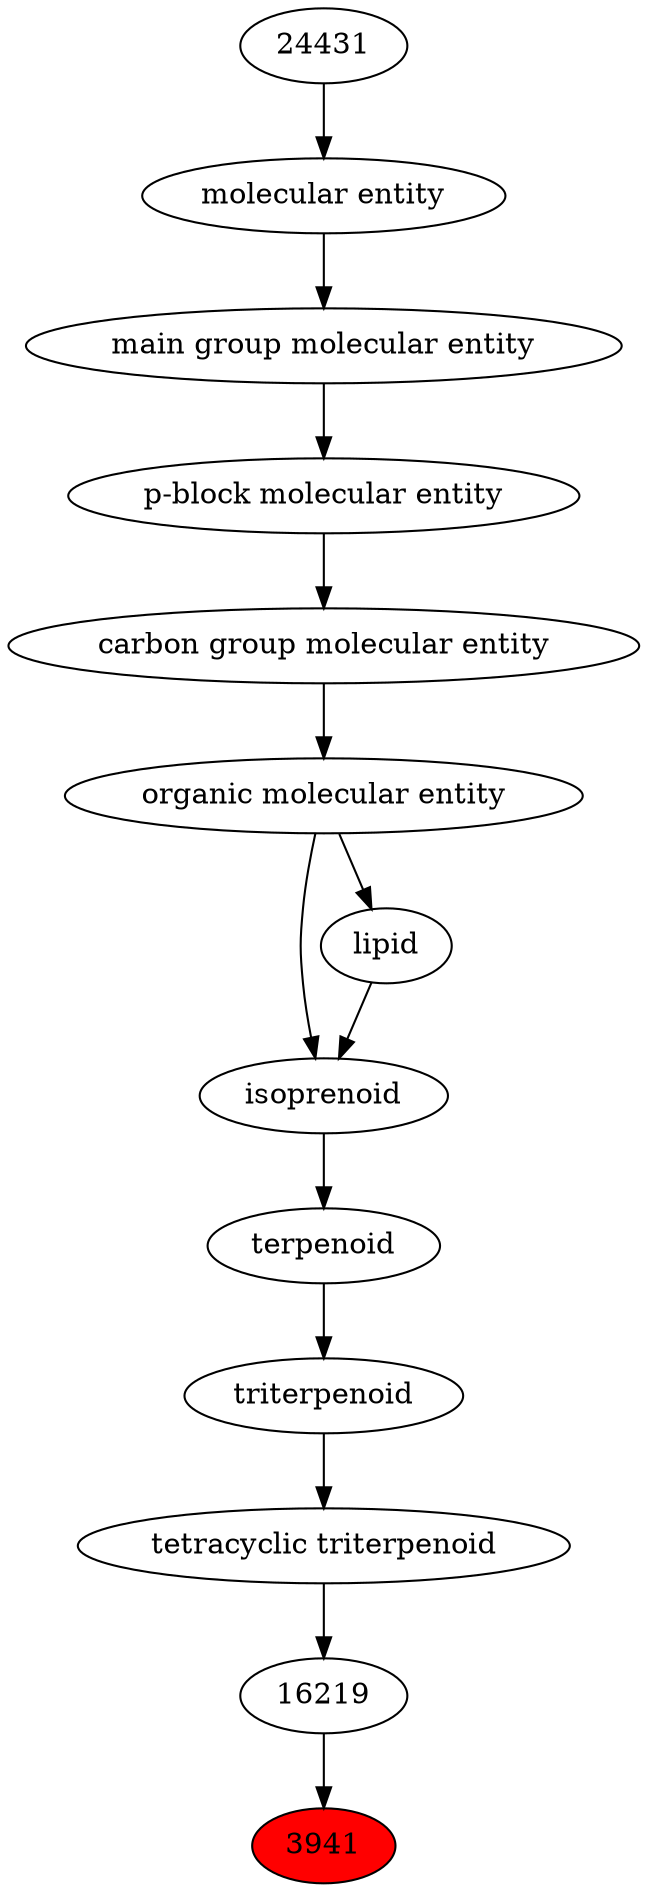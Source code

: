 digraph tree{ 
3941 [label="3941" fillcolor=red style=filled]
16219 -> 3941
16219 [label="16219"]
26893 -> 16219
26893 [label="tetracyclic triterpenoid"]
36615 -> 26893
36615 [label="triterpenoid"]
26873 -> 36615
26873 [label="terpenoid"]
24913 -> 26873
24913 [label="isoprenoid"]
18059 -> 24913
50860 -> 24913
18059 [label="lipid"]
50860 -> 18059
50860 [label="organic molecular entity"]
33582 -> 50860
33582 [label="carbon group molecular entity"]
33675 -> 33582
33675 [label="p-block molecular entity"]
33579 -> 33675
33579 [label="main group molecular entity"]
23367 -> 33579
23367 [label="molecular entity"]
24431 -> 23367
24431 [label="24431"]
}